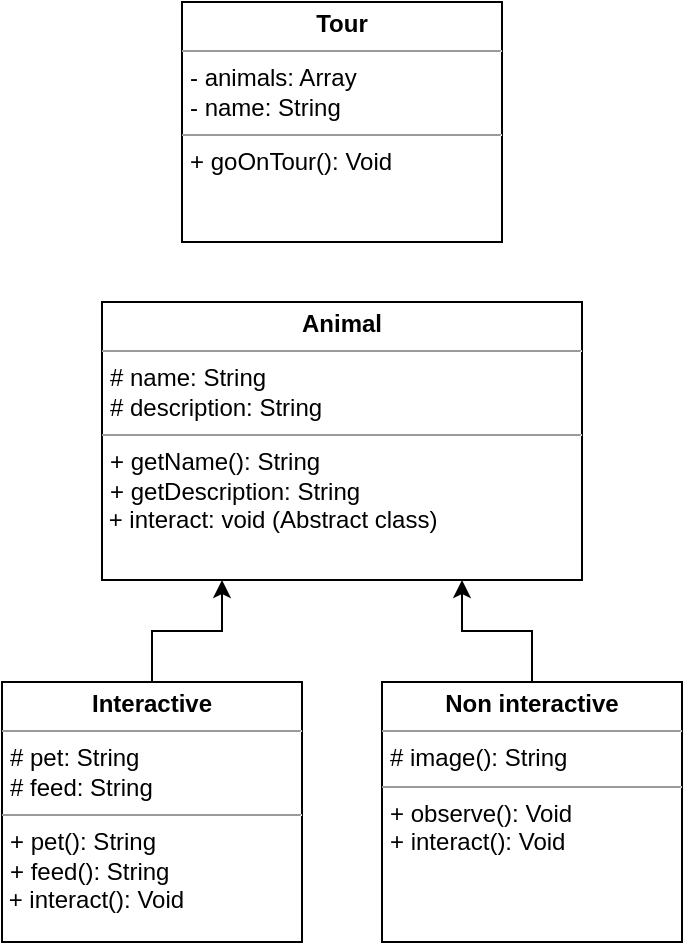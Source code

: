 <mxfile version="10.6.7" type="device"><diagram id="dy_0xmj7ZO9mQp4fIm1Z" name="Page-1"><mxGraphModel dx="1394" dy="809" grid="1" gridSize="10" guides="1" tooltips="1" connect="1" arrows="1" fold="1" page="1" pageScale="1" pageWidth="850" pageHeight="1100" math="0" shadow="0"><root><mxCell id="0"/><mxCell id="1" parent="0"/><mxCell id="Kqgi8C1DCco-cKGkNW5A-80" value="&lt;p style=&quot;margin: 0px ; margin-top: 4px ; text-align: center&quot;&gt;&lt;b&gt;Animal&lt;/b&gt;&lt;/p&gt;&lt;hr size=&quot;1&quot;&gt;&lt;p style=&quot;margin: 0px ; margin-left: 4px&quot;&gt;# name: String&lt;br&gt;&lt;/p&gt;&lt;p style=&quot;margin: 0px ; margin-left: 4px&quot;&gt;# description: String&lt;/p&gt;&lt;hr size=&quot;1&quot;&gt;&lt;p style=&quot;margin: 0px ; margin-left: 4px&quot;&gt;+ getName(): String&lt;/p&gt;&lt;p style=&quot;margin: 0px ; margin-left: 4px&quot;&gt;+ getDescription: String&lt;/p&gt;&lt;div&gt;&amp;nbsp;+ interact: void (Abstract class)&lt;/div&gt;&lt;p style=&quot;margin: 0px ; margin-left: 4px&quot;&gt;&lt;br&gt;&lt;/p&gt;&lt;br&gt;&lt;p style=&quot;margin: 0px ; margin-left: 4px&quot;&gt;&lt;br&gt;&lt;/p&gt;&lt;p style=&quot;margin: 0px ; margin-left: 4px&quot;&gt;&lt;br&gt;&lt;/p&gt;&lt;p style=&quot;margin: 0px ; margin-left: 4px&quot;&gt;&lt;br&gt;&lt;/p&gt;" style="verticalAlign=top;align=left;overflow=fill;fontSize=12;fontFamily=Helvetica;html=1;" parent="1" vertex="1"><mxGeometry x="160" y="300" width="240" height="139" as="geometry"/></mxCell><mxCell id="Kqgi8C1DCco-cKGkNW5A-86" value="&lt;p style=&quot;margin: 0px ; margin-top: 4px ; text-align: center&quot;&gt;&lt;b&gt;Tour&lt;/b&gt;&lt;/p&gt;&lt;hr size=&quot;1&quot;&gt;&lt;p style=&quot;margin: 0px ; margin-left: 4px&quot;&gt;- animals: Array&lt;/p&gt;&lt;p style=&quot;margin: 0px ; margin-left: 4px&quot;&gt;- name: String&lt;br&gt;&lt;/p&gt;&lt;hr size=&quot;1&quot;&gt;&lt;p style=&quot;margin: 0px ; margin-left: 4px&quot;&gt;+ goOnTour(): Void&lt;/p&gt;" style="verticalAlign=top;align=left;overflow=fill;fontSize=12;fontFamily=Helvetica;html=1;" parent="1" vertex="1"><mxGeometry x="200" y="150" width="160" height="120" as="geometry"/></mxCell><mxCell id="Kqgi8C1DCco-cKGkNW5A-93" style="edgeStyle=orthogonalEdgeStyle;rounded=0;orthogonalLoop=1;jettySize=auto;html=1;exitX=0.5;exitY=0;exitDx=0;exitDy=0;entryX=0.25;entryY=1;entryDx=0;entryDy=0;" parent="1" source="Kqgi8C1DCco-cKGkNW5A-87" target="Kqgi8C1DCco-cKGkNW5A-80" edge="1"><mxGeometry relative="1" as="geometry"/></mxCell><mxCell id="Kqgi8C1DCco-cKGkNW5A-87" value="&lt;p style=&quot;margin: 0px ; margin-top: 4px ; text-align: center&quot;&gt;&lt;b&gt;Interactive&lt;/b&gt;&lt;/p&gt;&lt;hr size=&quot;1&quot;&gt;&lt;p style=&quot;margin: 0px ; margin-left: 4px&quot;&gt;# pet: String&lt;/p&gt;&lt;p style=&quot;margin: 0px ; margin-left: 4px&quot;&gt;# feed: String&lt;br&gt;&lt;/p&gt;&lt;hr size=&quot;1&quot;&gt;&lt;p style=&quot;margin: 0px ; margin-left: 4px&quot;&gt;+ pet(): String&lt;/p&gt;&lt;p style=&quot;margin: 0px ; margin-left: 4px&quot;&gt;+ feed(): String&lt;/p&gt;&lt;div&gt;&amp;nbsp;+ interact(): Void&lt;br&gt;&lt;/div&gt;" style="verticalAlign=top;align=left;overflow=fill;fontSize=12;fontFamily=Helvetica;html=1;" parent="1" vertex="1"><mxGeometry x="110" y="490" width="150" height="130" as="geometry"/></mxCell><mxCell id="Kqgi8C1DCco-cKGkNW5A-94" style="edgeStyle=orthogonalEdgeStyle;rounded=0;orthogonalLoop=1;jettySize=auto;html=1;exitX=0.5;exitY=0;exitDx=0;exitDy=0;entryX=0.75;entryY=1;entryDx=0;entryDy=0;" parent="1" source="Kqgi8C1DCco-cKGkNW5A-88" target="Kqgi8C1DCco-cKGkNW5A-80" edge="1"><mxGeometry relative="1" as="geometry"/></mxCell><mxCell id="Kqgi8C1DCco-cKGkNW5A-88" value="&lt;p style=&quot;margin: 0px ; margin-top: 4px ; text-align: center&quot;&gt;&lt;b&gt;Non interactive&lt;br&gt;&lt;/b&gt;&lt;/p&gt;&lt;hr size=&quot;1&quot;&gt;&lt;p style=&quot;margin: 0px ; margin-left: 4px&quot;&gt;# image(): String&lt;br&gt;&lt;/p&gt;&lt;hr size=&quot;1&quot;&gt;&lt;p style=&quot;margin: 0px ; margin-left: 4px&quot;&gt;+ observe(): Void&lt;/p&gt;&lt;p style=&quot;margin: 0px ; margin-left: 4px&quot;&gt;+ interact(): Void&lt;/p&gt;" style="verticalAlign=top;align=left;overflow=fill;fontSize=12;fontFamily=Helvetica;html=1;" parent="1" vertex="1"><mxGeometry x="300" y="490" width="150" height="130" as="geometry"/></mxCell></root></mxGraphModel></diagram></mxfile>